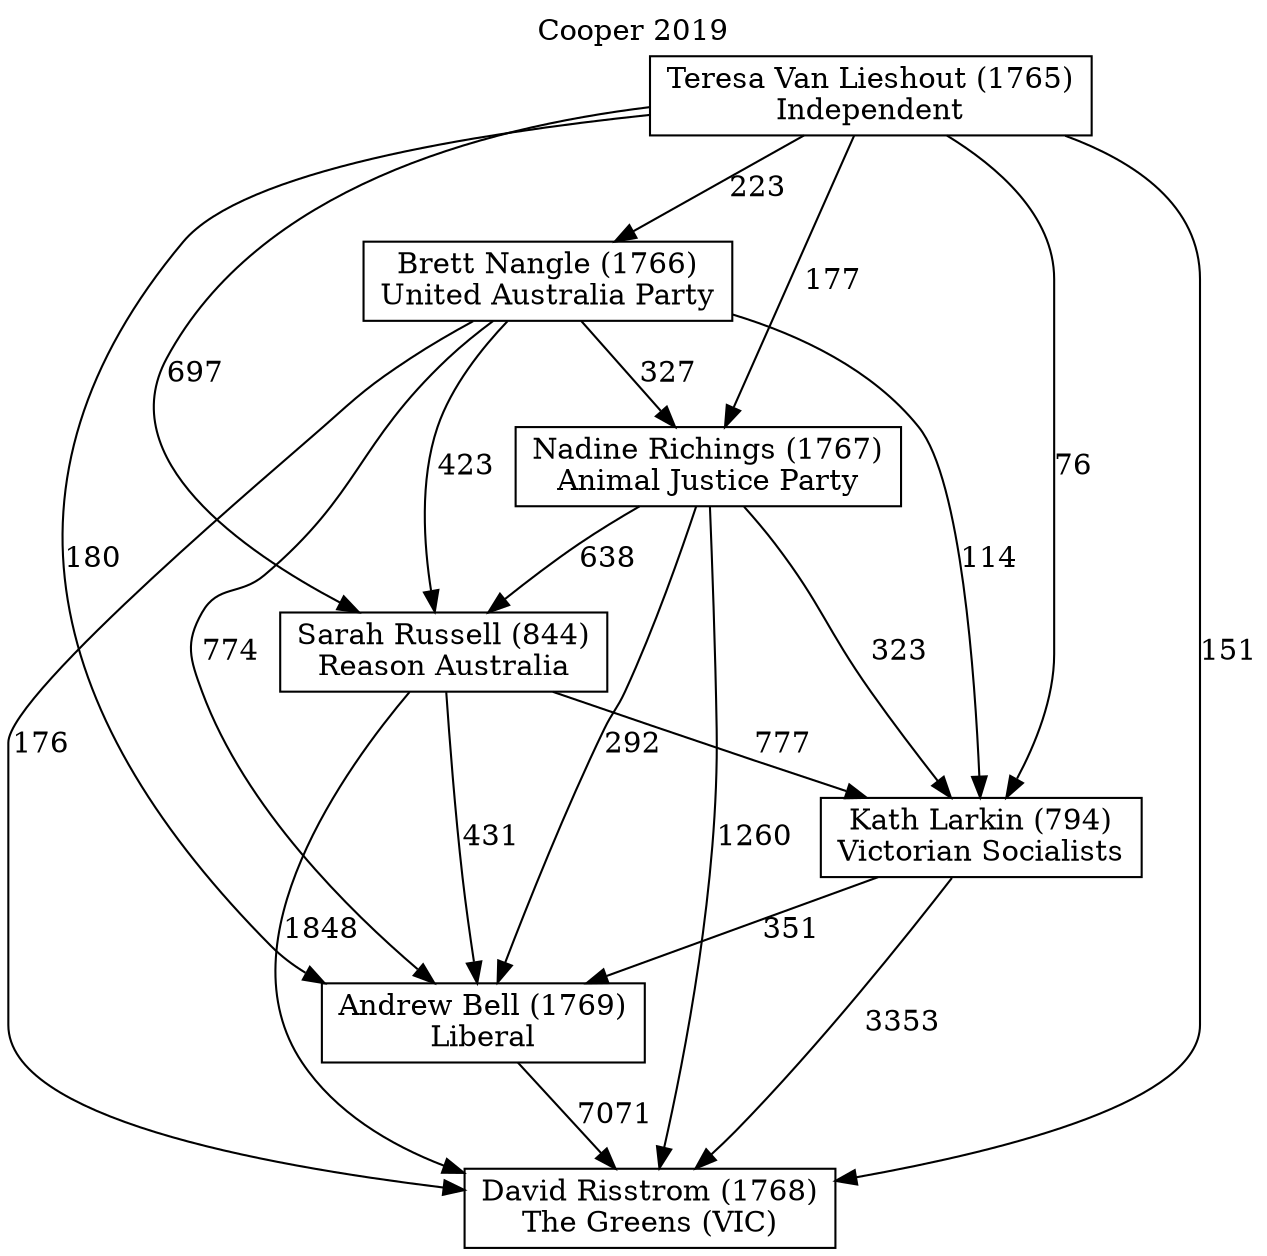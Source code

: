 // House preference flow
digraph "David Risstrom (1768)_Cooper_2019" {
	graph [label="Cooper 2019" labelloc=t mclimit=10]
	node [shape=box]
	"Andrew Bell (1769)" [label="Andrew Bell (1769)
Liberal"]
	"Brett Nangle (1766)" [label="Brett Nangle (1766)
United Australia Party"]
	"David Risstrom (1768)" [label="David Risstrom (1768)
The Greens (VIC)"]
	"Kath Larkin (794)" [label="Kath Larkin (794)
Victorian Socialists"]
	"Nadine Richings (1767)" [label="Nadine Richings (1767)
Animal Justice Party"]
	"Sarah Russell (844)" [label="Sarah Russell (844)
Reason Australia"]
	"Teresa Van Lieshout (1765)" [label="Teresa Van Lieshout (1765)
Independent"]
	"Andrew Bell (1769)" -> "David Risstrom (1768)" [label=7071]
	"Brett Nangle (1766)" -> "Andrew Bell (1769)" [label=774]
	"Brett Nangle (1766)" -> "David Risstrom (1768)" [label=176]
	"Brett Nangle (1766)" -> "Kath Larkin (794)" [label=114]
	"Brett Nangle (1766)" -> "Nadine Richings (1767)" [label=327]
	"Brett Nangle (1766)" -> "Sarah Russell (844)" [label=423]
	"Kath Larkin (794)" -> "Andrew Bell (1769)" [label=351]
	"Kath Larkin (794)" -> "David Risstrom (1768)" [label=3353]
	"Nadine Richings (1767)" -> "Andrew Bell (1769)" [label=292]
	"Nadine Richings (1767)" -> "David Risstrom (1768)" [label=1260]
	"Nadine Richings (1767)" -> "Kath Larkin (794)" [label=323]
	"Nadine Richings (1767)" -> "Sarah Russell (844)" [label=638]
	"Sarah Russell (844)" -> "Andrew Bell (1769)" [label=431]
	"Sarah Russell (844)" -> "David Risstrom (1768)" [label=1848]
	"Sarah Russell (844)" -> "Kath Larkin (794)" [label=777]
	"Teresa Van Lieshout (1765)" -> "Andrew Bell (1769)" [label=180]
	"Teresa Van Lieshout (1765)" -> "Brett Nangle (1766)" [label=223]
	"Teresa Van Lieshout (1765)" -> "David Risstrom (1768)" [label=151]
	"Teresa Van Lieshout (1765)" -> "Kath Larkin (794)" [label=76]
	"Teresa Van Lieshout (1765)" -> "Nadine Richings (1767)" [label=177]
	"Teresa Van Lieshout (1765)" -> "Sarah Russell (844)" [label=697]
}
